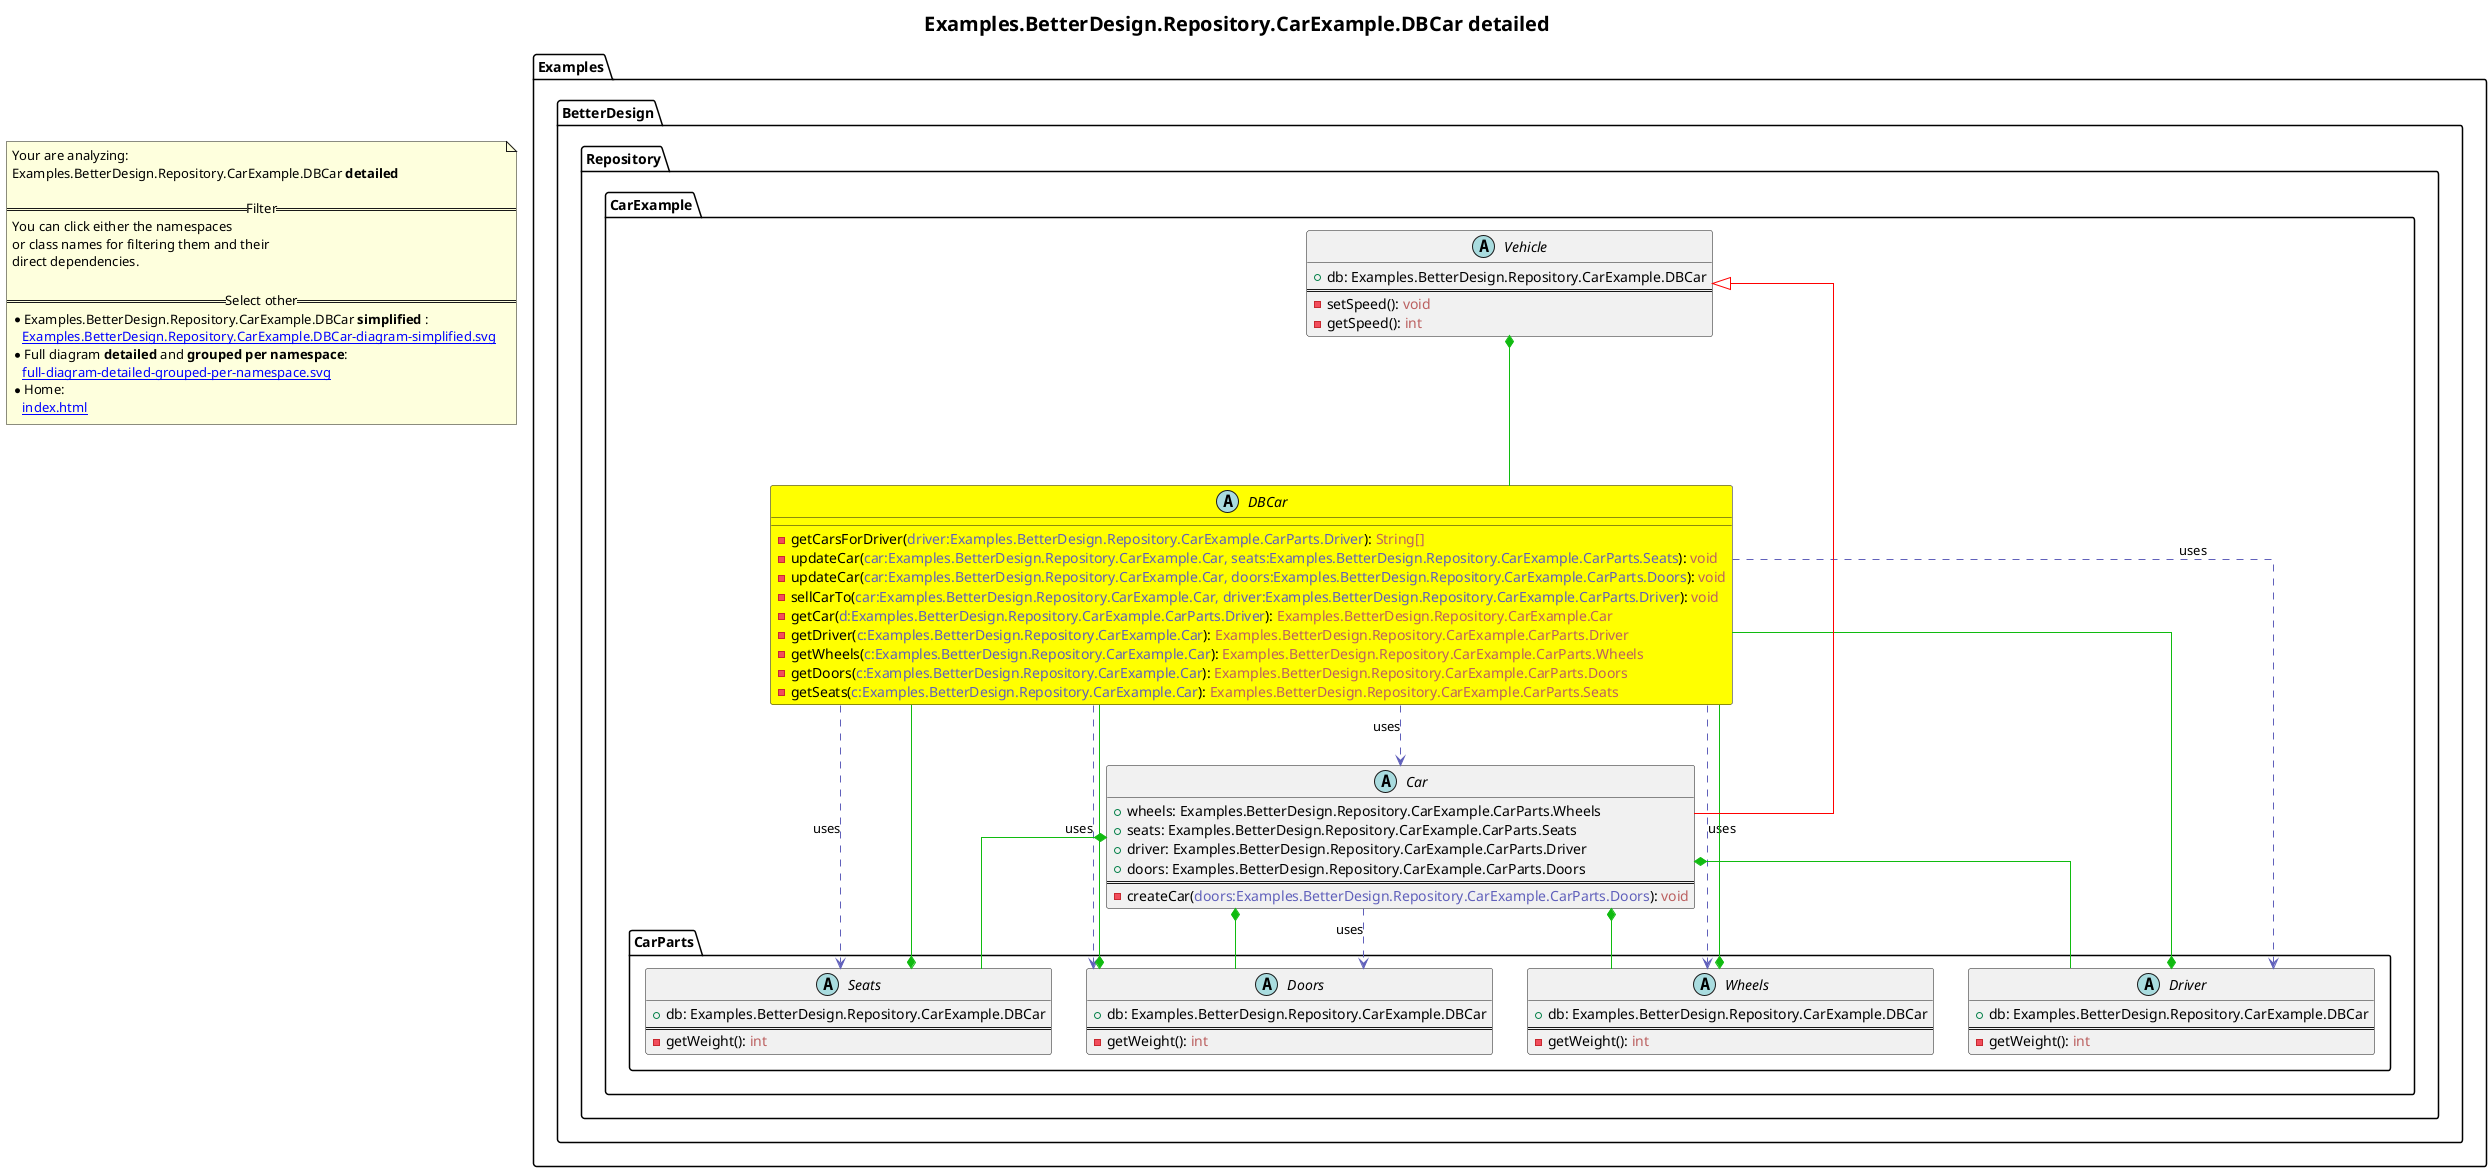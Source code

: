 @startuml
skinparam linetype ortho
title <size:20>Examples.BetterDesign.Repository.CarExample.DBCar **detailed** </size>
note "Your are analyzing:\nExamples.BetterDesign.Repository.CarExample.DBCar **detailed** \n\n==Filter==\nYou can click either the namespaces \nor class names for filtering them and their\ndirect dependencies.\n\n==Select other==\n* Examples.BetterDesign.Repository.CarExample.DBCar **simplified** :\n   [[Examples.BetterDesign.Repository.CarExample.DBCar-diagram-simplified.svg]]\n* Full diagram **detailed** and **grouped per namespace**:\n   [[full-diagram-detailed-grouped-per-namespace.svg]]\n* Home:\n   [[index.html]]" as FloatingNote
      abstract class Examples.BetterDesign.Repository.CarExample.DBCar [[Examples.BetterDesign.Repository.CarExample.DBCar-diagram-detailed.svg]] #yellow {
        - getCarsForDriver(<font color="6060BB">driver:Examples.BetterDesign.Repository.CarExample.CarParts.Driver</font>): <font color="BB6060">String[]</font>
        - updateCar(<font color="6060BB">car:Examples.BetterDesign.Repository.CarExample.Car, seats:Examples.BetterDesign.Repository.CarExample.CarParts.Seats</font>): <font color="BB6060">void</font>
        - updateCar(<font color="6060BB">car:Examples.BetterDesign.Repository.CarExample.Car, doors:Examples.BetterDesign.Repository.CarExample.CarParts.Doors</font>): <font color="BB6060">void</font>
        - sellCarTo(<font color="6060BB">car:Examples.BetterDesign.Repository.CarExample.Car, driver:Examples.BetterDesign.Repository.CarExample.CarParts.Driver</font>): <font color="BB6060">void</font>
        - getCar(<font color="6060BB">d:Examples.BetterDesign.Repository.CarExample.CarParts.Driver</font>): <font color="BB6060">Examples.BetterDesign.Repository.CarExample.Car</font>
        - getDriver(<font color="6060BB">c:Examples.BetterDesign.Repository.CarExample.Car</font>): <font color="BB6060">Examples.BetterDesign.Repository.CarExample.CarParts.Driver</font>
        - getWheels(<font color="6060BB">c:Examples.BetterDesign.Repository.CarExample.Car</font>): <font color="BB6060">Examples.BetterDesign.Repository.CarExample.CarParts.Wheels</font>
        - getDoors(<font color="6060BB">c:Examples.BetterDesign.Repository.CarExample.Car</font>): <font color="BB6060">Examples.BetterDesign.Repository.CarExample.CarParts.Doors</font>
        - getSeats(<font color="6060BB">c:Examples.BetterDesign.Repository.CarExample.Car</font>): <font color="BB6060">Examples.BetterDesign.Repository.CarExample.CarParts.Seats</font>
      }
      abstract class Examples.BetterDesign.Repository.CarExample.Car [[Examples.BetterDesign.Repository.CarExample.Car-diagram-detailed.svg]]  {
        + wheels: Examples.BetterDesign.Repository.CarExample.CarParts.Wheels
        + seats: Examples.BetterDesign.Repository.CarExample.CarParts.Seats
        + driver: Examples.BetterDesign.Repository.CarExample.CarParts.Driver
        + doors: Examples.BetterDesign.Repository.CarExample.CarParts.Doors
==
        - createCar(<font color="6060BB">doors:Examples.BetterDesign.Repository.CarExample.CarParts.Doors</font>): <font color="BB6060">void</font>
      }
      abstract class Examples.BetterDesign.Repository.CarExample.Vehicle [[Examples.BetterDesign.Repository.CarExample.Vehicle-diagram-detailed.svg]]  {
        + db: Examples.BetterDesign.Repository.CarExample.DBCar
==
        - setSpeed(<font color="6060BB"></font>): <font color="BB6060">void</font>
        - getSpeed(<font color="6060BB"></font>): <font color="BB6060">int</font>
      }
        abstract class Examples.BetterDesign.Repository.CarExample.CarParts.Driver [[Examples.BetterDesign.Repository.CarExample.CarParts.Driver-diagram-detailed.svg]]  {
          + db: Examples.BetterDesign.Repository.CarExample.DBCar
==
          - getWeight(<font color="6060BB"></font>): <font color="BB6060">int</font>
        }
        abstract class Examples.BetterDesign.Repository.CarExample.CarParts.Seats [[Examples.BetterDesign.Repository.CarExample.CarParts.Seats-diagram-detailed.svg]]  {
          + db: Examples.BetterDesign.Repository.CarExample.DBCar
==
          - getWeight(<font color="6060BB"></font>): <font color="BB6060">int</font>
        }
        abstract class Examples.BetterDesign.Repository.CarExample.CarParts.Doors [[Examples.BetterDesign.Repository.CarExample.CarParts.Doors-diagram-detailed.svg]]  {
          + db: Examples.BetterDesign.Repository.CarExample.DBCar
==
          - getWeight(<font color="6060BB"></font>): <font color="BB6060">int</font>
        }
        abstract class Examples.BetterDesign.Repository.CarExample.CarParts.Wheels [[Examples.BetterDesign.Repository.CarExample.CarParts.Wheels-diagram-detailed.svg]]  {
          + db: Examples.BetterDesign.Repository.CarExample.DBCar
==
          - getWeight(<font color="6060BB"></font>): <font color="BB6060">int</font>
        }
 ' *************************************** 
 ' *************************************** 
 ' *************************************** 
' Class relations extracted from namespace:
' Examples.BetterDesign.Repository.CarExample
Examples.BetterDesign.Repository.CarExample.DBCar .[#6060BB].> Examples.BetterDesign.Repository.CarExample.CarParts.Driver  : uses 
Examples.BetterDesign.Repository.CarExample.DBCar .[#6060BB].> Examples.BetterDesign.Repository.CarExample.Car  : uses 
Examples.BetterDesign.Repository.CarExample.DBCar .[#6060BB].> Examples.BetterDesign.Repository.CarExample.CarParts.Seats  : uses 
Examples.BetterDesign.Repository.CarExample.DBCar .[#6060BB].> Examples.BetterDesign.Repository.CarExample.CarParts.Doors  : uses 
Examples.BetterDesign.Repository.CarExample.DBCar .[#6060BB].> Examples.BetterDesign.Repository.CarExample.CarParts.Wheels  : uses 
Examples.BetterDesign.Repository.CarExample.Vehicle <|-[#red]- Examples.BetterDesign.Repository.CarExample.Car
Examples.BetterDesign.Repository.CarExample.Car *-[#10BB10]- Examples.BetterDesign.Repository.CarExample.CarParts.Wheels 
Examples.BetterDesign.Repository.CarExample.Car *-[#10BB10]- Examples.BetterDesign.Repository.CarExample.CarParts.Seats 
Examples.BetterDesign.Repository.CarExample.Car *-[#10BB10]- Examples.BetterDesign.Repository.CarExample.CarParts.Driver 
Examples.BetterDesign.Repository.CarExample.Car *-[#10BB10]- Examples.BetterDesign.Repository.CarExample.CarParts.Doors 
Examples.BetterDesign.Repository.CarExample.Car .[#6060BB].> Examples.BetterDesign.Repository.CarExample.CarParts.Doors  : uses 
Examples.BetterDesign.Repository.CarExample.Vehicle *-[#10BB10]- Examples.BetterDesign.Repository.CarExample.DBCar 
' Class relations extracted from namespace:
' Examples.BetterDesign.Repository.CarExample.CarParts
Examples.BetterDesign.Repository.CarExample.CarParts.Driver *-[#10BB10]- Examples.BetterDesign.Repository.CarExample.DBCar 
Examples.BetterDesign.Repository.CarExample.CarParts.Seats *-[#10BB10]- Examples.BetterDesign.Repository.CarExample.DBCar 
Examples.BetterDesign.Repository.CarExample.CarParts.Doors *-[#10BB10]- Examples.BetterDesign.Repository.CarExample.DBCar 
Examples.BetterDesign.Repository.CarExample.CarParts.Wheels *-[#10BB10]- Examples.BetterDesign.Repository.CarExample.DBCar 
@enduml